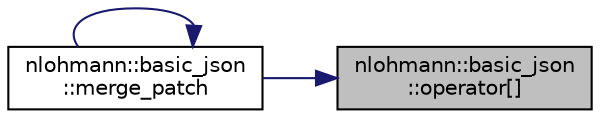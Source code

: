 digraph "nlohmann::basic_json::operator[]"
{
 // LATEX_PDF_SIZE
  edge [fontname="Helvetica",fontsize="10",labelfontname="Helvetica",labelfontsize="10"];
  node [fontname="Helvetica",fontsize="10",shape=record];
  rankdir="RL";
  Node1 [label="nlohmann::basic_json\l::operator[]",height=0.2,width=0.4,color="black", fillcolor="grey75", style="filled", fontcolor="black",tooltip="access specified array element"];
  Node1 -> Node2 [dir="back",color="midnightblue",fontsize="10",style="solid",fontname="Helvetica"];
  Node2 [label="nlohmann::basic_json\l::merge_patch",height=0.2,width=0.4,color="black", fillcolor="white", style="filled",URL="$classnlohmann_1_1basic__json.html#ab68414151f2f3347a71c7a9984f1d72d",tooltip="applies a JSON Merge Patch"];
  Node2 -> Node2 [dir="back",color="midnightblue",fontsize="10",style="solid",fontname="Helvetica"];
}
